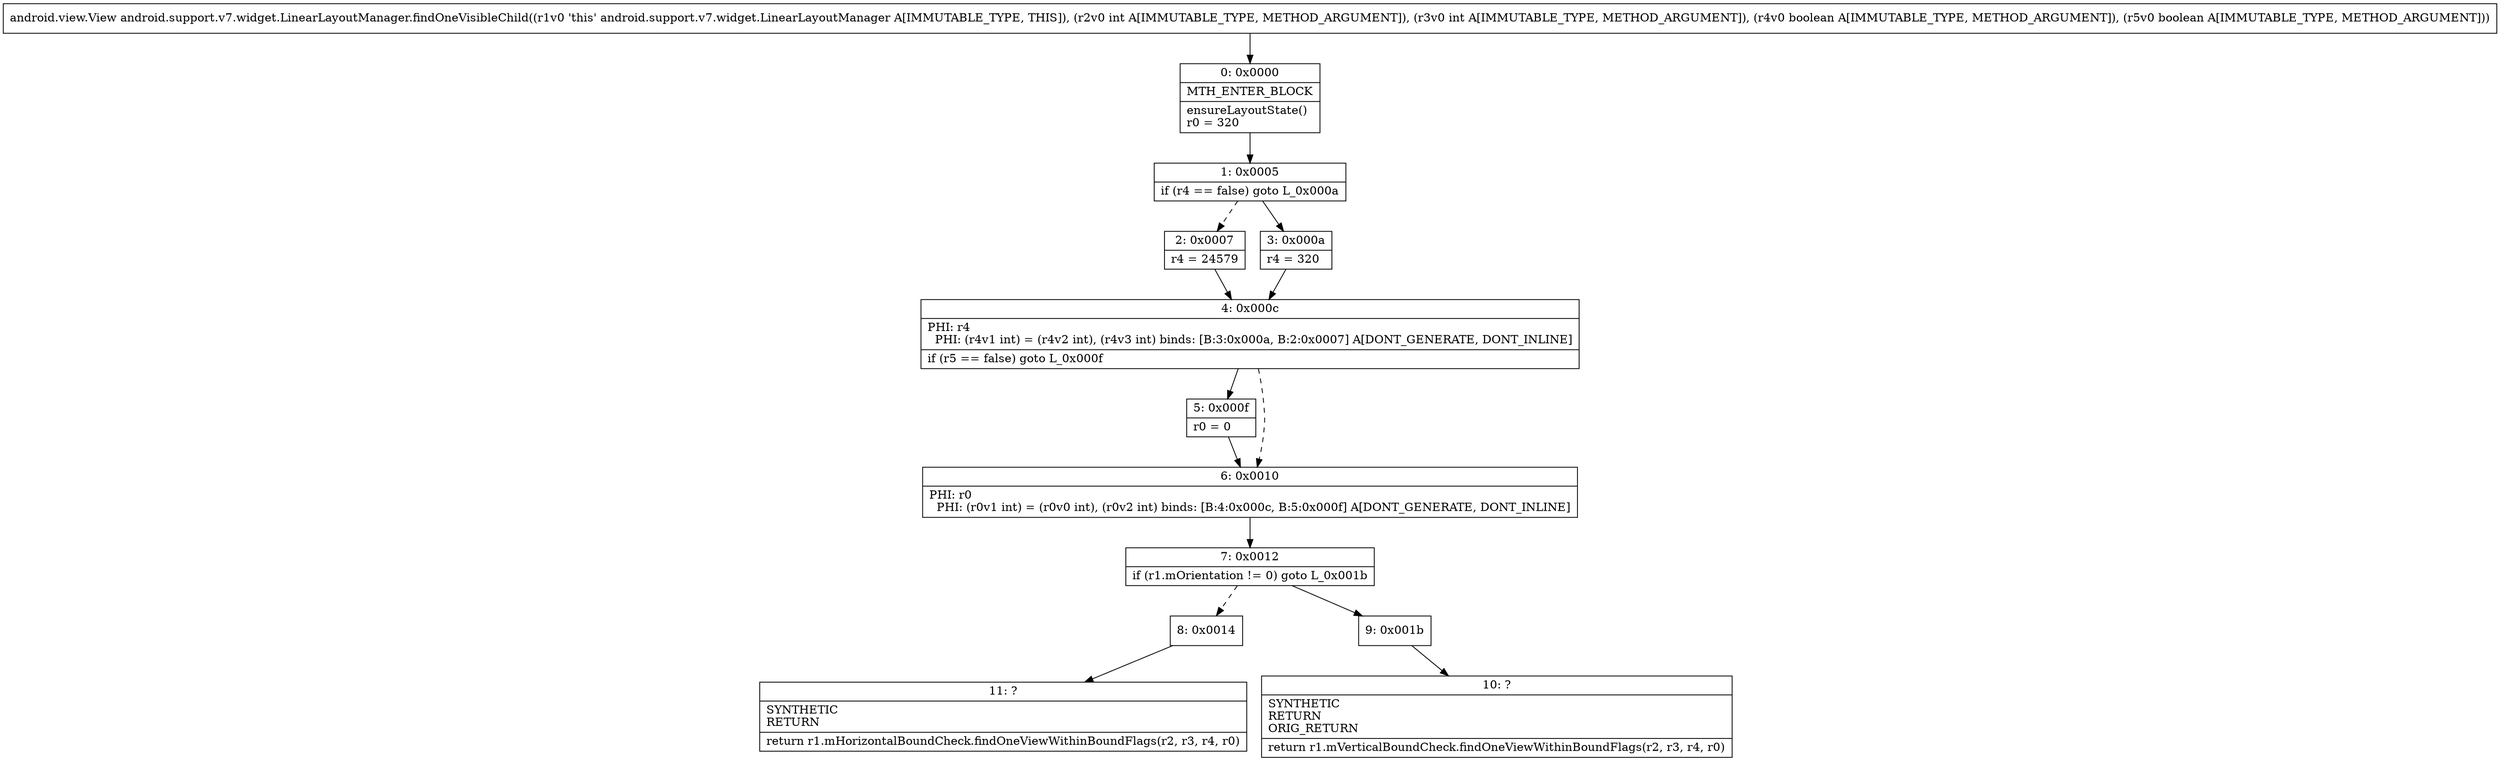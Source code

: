 digraph "CFG forandroid.support.v7.widget.LinearLayoutManager.findOneVisibleChild(IIZZ)Landroid\/view\/View;" {
Node_0 [shape=record,label="{0\:\ 0x0000|MTH_ENTER_BLOCK\l|ensureLayoutState()\lr0 = 320\l}"];
Node_1 [shape=record,label="{1\:\ 0x0005|if (r4 == false) goto L_0x000a\l}"];
Node_2 [shape=record,label="{2\:\ 0x0007|r4 = 24579\l}"];
Node_3 [shape=record,label="{3\:\ 0x000a|r4 = 320\l}"];
Node_4 [shape=record,label="{4\:\ 0x000c|PHI: r4 \l  PHI: (r4v1 int) = (r4v2 int), (r4v3 int) binds: [B:3:0x000a, B:2:0x0007] A[DONT_GENERATE, DONT_INLINE]\l|if (r5 == false) goto L_0x000f\l}"];
Node_5 [shape=record,label="{5\:\ 0x000f|r0 = 0\l}"];
Node_6 [shape=record,label="{6\:\ 0x0010|PHI: r0 \l  PHI: (r0v1 int) = (r0v0 int), (r0v2 int) binds: [B:4:0x000c, B:5:0x000f] A[DONT_GENERATE, DONT_INLINE]\l}"];
Node_7 [shape=record,label="{7\:\ 0x0012|if (r1.mOrientation != 0) goto L_0x001b\l}"];
Node_8 [shape=record,label="{8\:\ 0x0014}"];
Node_9 [shape=record,label="{9\:\ 0x001b}"];
Node_10 [shape=record,label="{10\:\ ?|SYNTHETIC\lRETURN\lORIG_RETURN\l|return r1.mVerticalBoundCheck.findOneViewWithinBoundFlags(r2, r3, r4, r0)\l}"];
Node_11 [shape=record,label="{11\:\ ?|SYNTHETIC\lRETURN\l|return r1.mHorizontalBoundCheck.findOneViewWithinBoundFlags(r2, r3, r4, r0)\l}"];
MethodNode[shape=record,label="{android.view.View android.support.v7.widget.LinearLayoutManager.findOneVisibleChild((r1v0 'this' android.support.v7.widget.LinearLayoutManager A[IMMUTABLE_TYPE, THIS]), (r2v0 int A[IMMUTABLE_TYPE, METHOD_ARGUMENT]), (r3v0 int A[IMMUTABLE_TYPE, METHOD_ARGUMENT]), (r4v0 boolean A[IMMUTABLE_TYPE, METHOD_ARGUMENT]), (r5v0 boolean A[IMMUTABLE_TYPE, METHOD_ARGUMENT])) }"];
MethodNode -> Node_0;
Node_0 -> Node_1;
Node_1 -> Node_2[style=dashed];
Node_1 -> Node_3;
Node_2 -> Node_4;
Node_3 -> Node_4;
Node_4 -> Node_5;
Node_4 -> Node_6[style=dashed];
Node_5 -> Node_6;
Node_6 -> Node_7;
Node_7 -> Node_8[style=dashed];
Node_7 -> Node_9;
Node_8 -> Node_11;
Node_9 -> Node_10;
}

